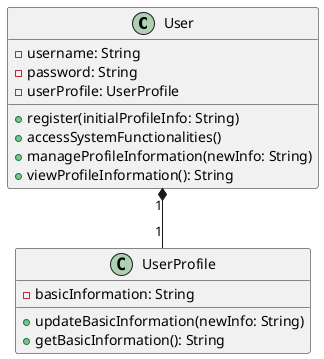 @startuml
class User {
    - username: String
    - password: String
    - userProfile: UserProfile
    + register(initialProfileInfo: String)
    + accessSystemFunctionalities()
    + manageProfileInformation(newInfo: String)
    + viewProfileInformation(): String
}

class UserProfile {
    - basicInformation: String
    + updateBasicInformation(newInfo: String)
    + getBasicInformation(): String
}

User "1" *-- "1" UserProfile
@enduml